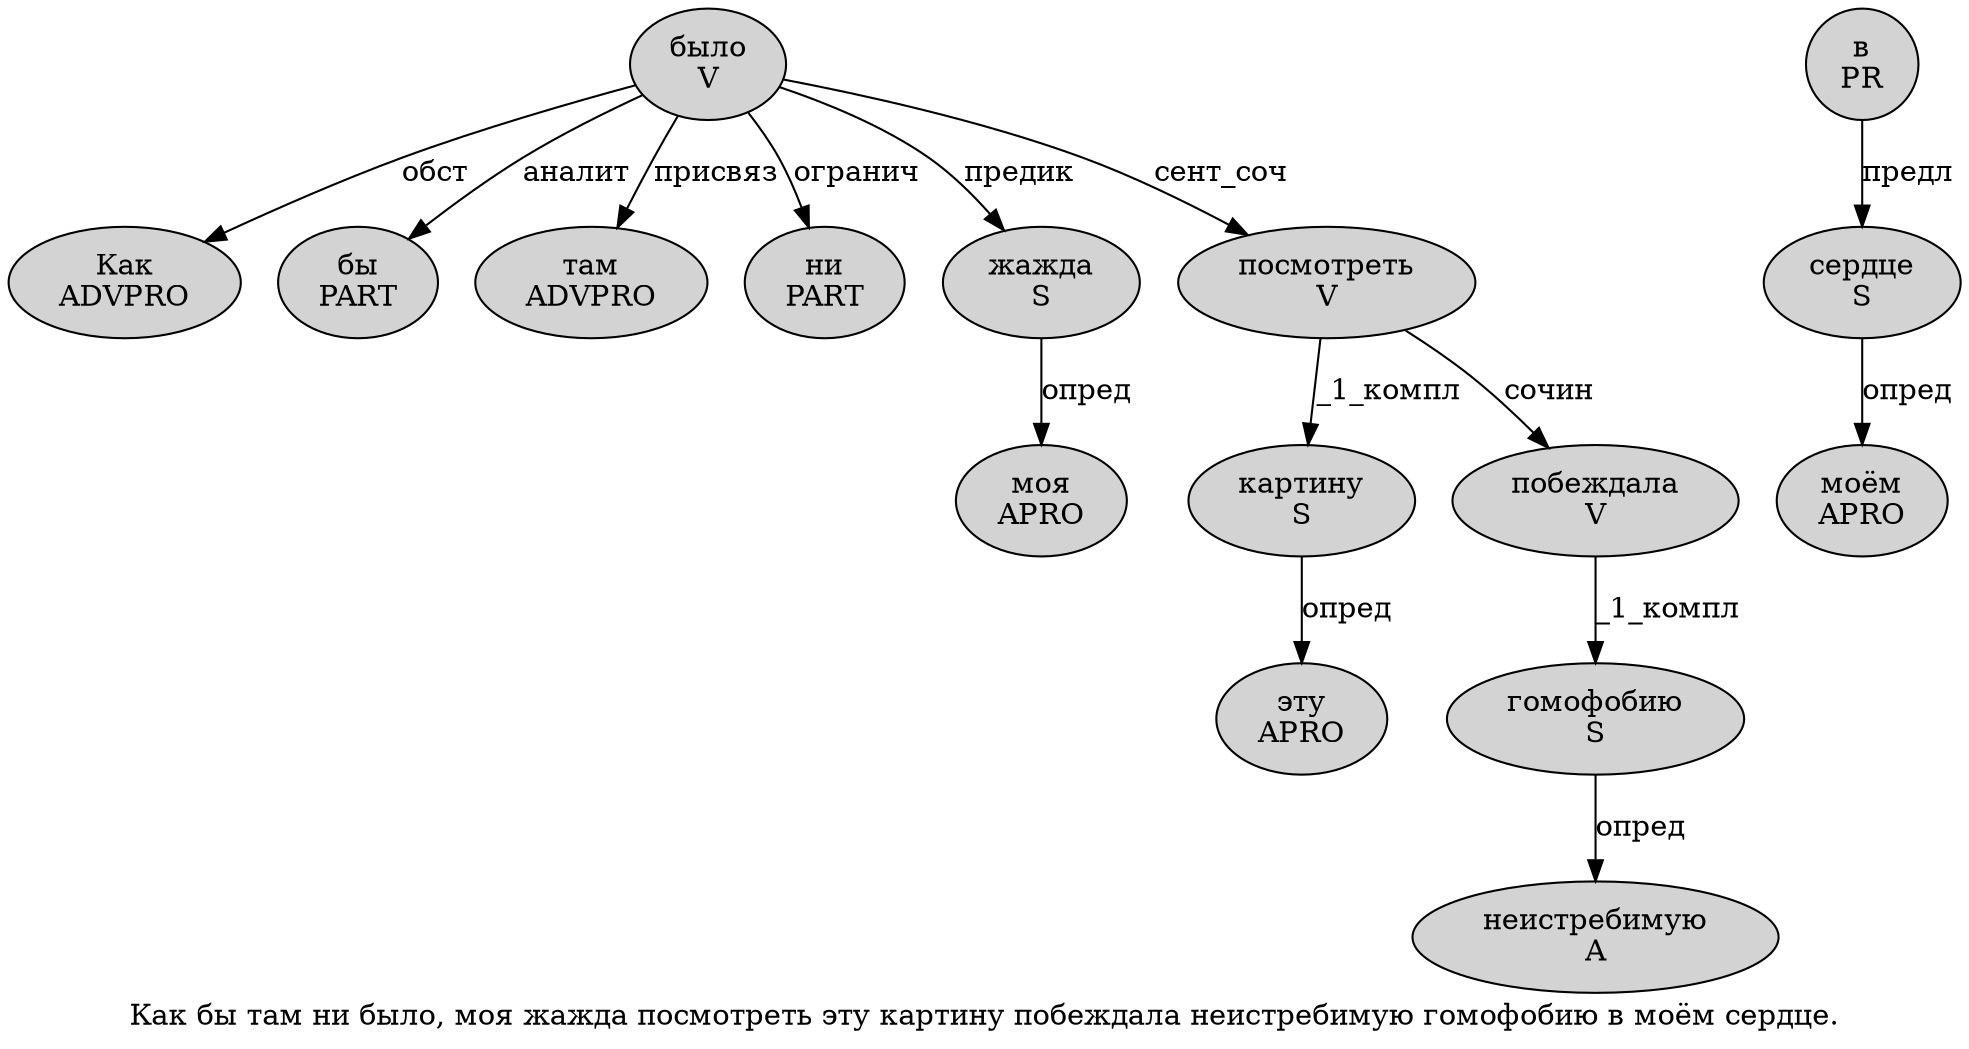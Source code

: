 digraph SENTENCE_3152 {
	graph [label="Как бы там ни было, моя жажда посмотреть эту картину побеждала неистребимую гомофобию в моём сердце."]
	node [style=filled]
		0 [label="Как
ADVPRO" color="" fillcolor=lightgray penwidth=1 shape=ellipse]
		1 [label="бы
PART" color="" fillcolor=lightgray penwidth=1 shape=ellipse]
		2 [label="там
ADVPRO" color="" fillcolor=lightgray penwidth=1 shape=ellipse]
		3 [label="ни
PART" color="" fillcolor=lightgray penwidth=1 shape=ellipse]
		4 [label="было
V" color="" fillcolor=lightgray penwidth=1 shape=ellipse]
		6 [label="моя
APRO" color="" fillcolor=lightgray penwidth=1 shape=ellipse]
		7 [label="жажда
S" color="" fillcolor=lightgray penwidth=1 shape=ellipse]
		8 [label="посмотреть
V" color="" fillcolor=lightgray penwidth=1 shape=ellipse]
		9 [label="эту
APRO" color="" fillcolor=lightgray penwidth=1 shape=ellipse]
		10 [label="картину
S" color="" fillcolor=lightgray penwidth=1 shape=ellipse]
		11 [label="побеждала
V" color="" fillcolor=lightgray penwidth=1 shape=ellipse]
		12 [label="неистребимую
A" color="" fillcolor=lightgray penwidth=1 shape=ellipse]
		13 [label="гомофобию
S" color="" fillcolor=lightgray penwidth=1 shape=ellipse]
		14 [label="в
PR" color="" fillcolor=lightgray penwidth=1 shape=ellipse]
		15 [label="моём
APRO" color="" fillcolor=lightgray penwidth=1 shape=ellipse]
		16 [label="сердце
S" color="" fillcolor=lightgray penwidth=1 shape=ellipse]
			4 -> 0 [label="обст"]
			4 -> 1 [label="аналит"]
			4 -> 2 [label="присвяз"]
			4 -> 3 [label="огранич"]
			4 -> 7 [label="предик"]
			4 -> 8 [label="сент_соч"]
			14 -> 16 [label="предл"]
			13 -> 12 [label="опред"]
			8 -> 10 [label="_1_компл"]
			8 -> 11 [label="сочин"]
			10 -> 9 [label="опред"]
			7 -> 6 [label="опред"]
			11 -> 13 [label="_1_компл"]
			16 -> 15 [label="опред"]
}